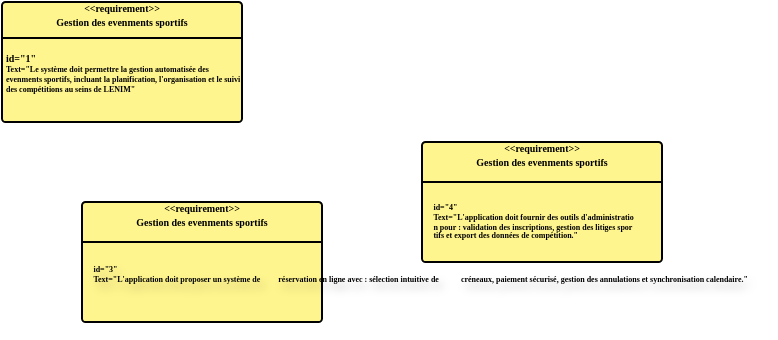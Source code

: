 <mxfile version="26.2.6">
  <diagram id="C5RBs43oDa-KdzZeNtuy" name="Page-1">
    <mxGraphModel dx="298" dy="142" grid="1" gridSize="10" guides="1" tooltips="1" connect="1" arrows="1" fold="1" page="1" pageScale="1" pageWidth="827" pageHeight="1169" math="0" shadow="0">
      <root>
        <mxCell id="WIyWlLk6GJQsqaUBKTNV-0" />
        <mxCell id="WIyWlLk6GJQsqaUBKTNV-1" parent="WIyWlLk6GJQsqaUBKTNV-0" />
        <mxCell id="aKO-nOTtExuXH8D4YMzO-0" value="" style="rounded=1;whiteSpace=wrap;html=1;arcSize=3;strokeColor=default;fillColor=#FFF58E;" vertex="1" parent="WIyWlLk6GJQsqaUBKTNV-1">
          <mxGeometry x="380" y="70" width="120" height="60" as="geometry" />
        </mxCell>
        <mxCell id="aKO-nOTtExuXH8D4YMzO-1" value="" style="endArrow=none;html=1;rounded=0;exitX=0;exitY=0.25;exitDx=0;exitDy=0;entryX=1;entryY=0.25;entryDx=0;entryDy=0;" edge="1" parent="WIyWlLk6GJQsqaUBKTNV-1">
          <mxGeometry width="50" height="50" relative="1" as="geometry">
            <mxPoint x="380.0" y="88" as="sourcePoint" />
            <mxPoint x="500" y="88" as="targetPoint" />
          </mxGeometry>
        </mxCell>
        <UserObject label="&lt;span data-lucid-content=&quot;{&amp;quot;t&amp;quot;:&amp;quot;&lt;&lt;requirement&gt;&gt;&amp;quot;,&amp;quot;m&amp;quot;:[{&amp;quot;s&amp;quot;:0,&amp;quot;n&amp;quot;:&amp;quot;b&amp;quot;,&amp;quot;v&amp;quot;:true,&amp;quot;e&amp;quot;:15},{&amp;quot;s&amp;quot;:0,&amp;quot;n&amp;quot;:&amp;quot;f&amp;quot;,&amp;quot;v&amp;quot;:&amp;quot;Gentium Basic&amp;quot;,&amp;quot;e&amp;quot;:15},{&amp;quot;s&amp;quot;:0,&amp;quot;n&amp;quot;:&amp;quot;fc&amp;quot;,&amp;quot;v&amp;quot;:&amp;quot;Bold&amp;quot;,&amp;quot;e&amp;quot;:15},{&amp;quot;s&amp;quot;:0,&amp;quot;n&amp;quot;:&amp;quot;fid&amp;quot;,&amp;quot;v&amp;quot;:653,&amp;quot;e&amp;quot;:15},{&amp;quot;s&amp;quot;:0,&amp;quot;n&amp;quot;:&amp;quot;fsp&amp;quot;,&amp;quot;v&amp;quot;:&amp;quot;ss_presetShapeStyle1_textStyle&amp;quot;,&amp;quot;e&amp;quot;:15},{&amp;quot;s&amp;quot;:0,&amp;quot;n&amp;quot;:&amp;quot;s&amp;quot;,&amp;quot;v&amp;quot;:8.889,&amp;quot;e&amp;quot;:15}]}&quot; data-lucid-type=&quot;application/vnd.lucid.text&quot;&gt;&lt;span style=&quot;font-weight: bold;&quot;&gt;&amp;lt;&amp;lt;requirement&amp;gt;&amp;gt;&lt;/span&gt;&lt;/span&gt;" id="aKO-nOTtExuXH8D4YMzO-2">
          <mxCell style="text;whiteSpace=wrap;html=1;fontFamily=Georgia;verticalAlign=middle;align=center;fontSize=5;" vertex="1" parent="WIyWlLk6GJQsqaUBKTNV-1">
            <mxGeometry x="410" y="73" width="60" as="geometry" />
          </mxCell>
        </UserObject>
        <UserObject label="&lt;span data-lucid-content=&quot;{&amp;quot;t&amp;quot;:&amp;quot;Gestion des evenments  sportifs&amp;quot;,&amp;quot;m&amp;quot;:[{&amp;quot;s&amp;quot;:0,&amp;quot;n&amp;quot;:&amp;quot;fc&amp;quot;,&amp;quot;v&amp;quot;:&amp;quot;Bold&amp;quot;,&amp;quot;e&amp;quot;:31},{&amp;quot;s&amp;quot;:0,&amp;quot;n&amp;quot;:&amp;quot;fid&amp;quot;,&amp;quot;v&amp;quot;:653,&amp;quot;e&amp;quot;:31},{&amp;quot;s&amp;quot;:0,&amp;quot;n&amp;quot;:&amp;quot;fsp&amp;quot;,&amp;quot;v&amp;quot;:&amp;quot;ss_presetShapeStyle1_textStyle&amp;quot;,&amp;quot;e&amp;quot;:31},{&amp;quot;s&amp;quot;:0,&amp;quot;n&amp;quot;:&amp;quot;b&amp;quot;,&amp;quot;v&amp;quot;:true,&amp;quot;e&amp;quot;:31},{&amp;quot;s&amp;quot;:0,&amp;quot;n&amp;quot;:&amp;quot;f&amp;quot;,&amp;quot;v&amp;quot;:&amp;quot;Gentium Basic&amp;quot;,&amp;quot;e&amp;quot;:31},{&amp;quot;s&amp;quot;:0,&amp;quot;n&amp;quot;:&amp;quot;s&amp;quot;,&amp;quot;v&amp;quot;:8.889,&amp;quot;e&amp;quot;:31},{&amp;quot;s&amp;quot;:0,&amp;quot;n&amp;quot;:&amp;quot;c&amp;quot;,&amp;quot;v&amp;quot;:&amp;quot;#000000ff&amp;quot;,&amp;quot;e&amp;quot;:12},{&amp;quot;s&amp;quot;:22,&amp;quot;n&amp;quot;:&amp;quot;c&amp;quot;,&amp;quot;v&amp;quot;:&amp;quot;#000000ff&amp;quot;,&amp;quot;e&amp;quot;:31}]}&quot; data-lucid-type=&quot;application/vnd.lucid.text&quot;&gt;&lt;span style=&quot;font-weight: bold;&quot;&gt;Gestion des &lt;/span&gt;&lt;span style=&quot;font-weight: bold;&quot;&gt;evenments &lt;/span&gt;&lt;span style=&quot;font-weight: bold;&quot;&gt; sportifs&lt;/span&gt;&lt;/span&gt;" id="aKO-nOTtExuXH8D4YMzO-3">
          <mxCell style="text;whiteSpace=wrap;html=1;fontFamily=Georgia;verticalAlign=middle;align=center;fontSize=5;" vertex="1" parent="WIyWlLk6GJQsqaUBKTNV-1">
            <mxGeometry x="380" y="80" width="120" as="geometry" />
          </mxCell>
        </UserObject>
        <UserObject label="&lt;div&gt;&lt;span data-lucid-content=&quot;{&amp;quot;t&amp;quot;:&amp;quot;Text=\&amp;quot;Le système doit permettre la gestion automatisée des evenments sportifs, incluant la planification, l&#39;organisation et le suivi des compétitions au seins de LENIM\&amp;quot;&amp;quot;,&amp;quot;m&amp;quot;:[{&amp;quot;s&amp;quot;:0,&amp;quot;n&amp;quot;:&amp;quot;a&amp;quot;,&amp;quot;v&amp;quot;:&amp;quot;left&amp;quot;},{&amp;quot;s&amp;quot;:0,&amp;quot;n&amp;quot;:&amp;quot;s&amp;quot;,&amp;quot;v&amp;quot;:6.667,&amp;quot;e&amp;quot;:168},{&amp;quot;s&amp;quot;:0,&amp;quot;n&amp;quot;:&amp;quot;fc&amp;quot;,&amp;quot;v&amp;quot;:&amp;quot;Bold&amp;quot;,&amp;quot;e&amp;quot;:168},{&amp;quot;s&amp;quot;:0,&amp;quot;n&amp;quot;:&amp;quot;f&amp;quot;,&amp;quot;v&amp;quot;:&amp;quot;Bergamo Std&amp;quot;,&amp;quot;e&amp;quot;:168},{&amp;quot;s&amp;quot;:0,&amp;quot;n&amp;quot;:&amp;quot;b&amp;quot;,&amp;quot;v&amp;quot;:true,&amp;quot;e&amp;quot;:168},{&amp;quot;s&amp;quot;:0,&amp;quot;n&amp;quot;:&amp;quot;fid&amp;quot;,&amp;quot;v&amp;quot;:219,&amp;quot;e&amp;quot;:168}]}&quot; data-lucid-type=&quot;application/vnd.lucid.text&quot;&gt;&lt;font style=&quot;font-size: 5px;&quot;&gt;&lt;span style=&quot;&quot; data-lucid-content=&quot;{&amp;quot;t&amp;quot;:&amp;quot;id=\&amp;quot;1\&amp;quot;&amp;quot;,&amp;quot;m&amp;quot;:[{&amp;quot;s&amp;quot;:0,&amp;quot;n&amp;quot;:&amp;quot;a&amp;quot;,&amp;quot;v&amp;quot;:&amp;quot;left&amp;quot;},{&amp;quot;s&amp;quot;:0,&amp;quot;n&amp;quot;:&amp;quot;b&amp;quot;,&amp;quot;v&amp;quot;:true,&amp;quot;e&amp;quot;:6},{&amp;quot;s&amp;quot;:0,&amp;quot;n&amp;quot;:&amp;quot;f&amp;quot;,&amp;quot;v&amp;quot;:&amp;quot;Gentium Basic&amp;quot;,&amp;quot;e&amp;quot;:6},{&amp;quot;s&amp;quot;:0,&amp;quot;n&amp;quot;:&amp;quot;fc&amp;quot;,&amp;quot;v&amp;quot;:&amp;quot;Bold&amp;quot;,&amp;quot;e&amp;quot;:6},{&amp;quot;s&amp;quot;:0,&amp;quot;n&amp;quot;:&amp;quot;fid&amp;quot;,&amp;quot;v&amp;quot;:653,&amp;quot;e&amp;quot;:6},{&amp;quot;s&amp;quot;:0,&amp;quot;n&amp;quot;:&amp;quot;fsp&amp;quot;,&amp;quot;v&amp;quot;:&amp;quot;ss_presetShapeStyle1_textStyle&amp;quot;,&amp;quot;e&amp;quot;:6},{&amp;quot;s&amp;quot;:0,&amp;quot;n&amp;quot;:&amp;quot;s&amp;quot;,&amp;quot;v&amp;quot;:6.667,&amp;quot;e&amp;quot;:6}]}&quot; data-lucid-type=&quot;application/vnd.lucid.text&quot;&gt;&lt;span style=&quot;font-weight: bold;&quot;&gt;&lt;font style=&quot;&quot;&gt;id=&quot;1&quot;&lt;/font&gt;&lt;/span&gt;&lt;/span&gt;&lt;span style=&quot;font-weight: bold;&quot;&gt;&lt;/span&gt;&lt;/font&gt;&lt;/span&gt;&lt;/div&gt;&lt;span data-lucid-content=&quot;{&amp;quot;t&amp;quot;:&amp;quot;Text=\&amp;quot;Le système doit permettre la gestion automatisée des evenments sportifs, incluant la planification, l&#39;organisation et le suivi des compétitions au seins de LENIM\&amp;quot;&amp;quot;,&amp;quot;m&amp;quot;:[{&amp;quot;s&amp;quot;:0,&amp;quot;n&amp;quot;:&amp;quot;a&amp;quot;,&amp;quot;v&amp;quot;:&amp;quot;left&amp;quot;},{&amp;quot;s&amp;quot;:0,&amp;quot;n&amp;quot;:&amp;quot;s&amp;quot;,&amp;quot;v&amp;quot;:6.667,&amp;quot;e&amp;quot;:168},{&amp;quot;s&amp;quot;:0,&amp;quot;n&amp;quot;:&amp;quot;fc&amp;quot;,&amp;quot;v&amp;quot;:&amp;quot;Bold&amp;quot;,&amp;quot;e&amp;quot;:168},{&amp;quot;s&amp;quot;:0,&amp;quot;n&amp;quot;:&amp;quot;f&amp;quot;,&amp;quot;v&amp;quot;:&amp;quot;Bergamo Std&amp;quot;,&amp;quot;e&amp;quot;:168},{&amp;quot;s&amp;quot;:0,&amp;quot;n&amp;quot;:&amp;quot;b&amp;quot;,&amp;quot;v&amp;quot;:true,&amp;quot;e&amp;quot;:168},{&amp;quot;s&amp;quot;:0,&amp;quot;n&amp;quot;:&amp;quot;fid&amp;quot;,&amp;quot;v&amp;quot;:219,&amp;quot;e&amp;quot;:168}]}&quot; data-lucid-type=&quot;application/vnd.lucid.text&quot;&gt;&lt;span style=&quot;font-weight: bold;&quot;&gt;Text=&quot;Le système doit permettre la gestion automatisée des evenments sportifs, incluant la planification, l&#39;organisation et le suivi des compétitions au seins de LENIM&quot;&lt;/span&gt;&lt;/span&gt;" id="aKO-nOTtExuXH8D4YMzO-4">
          <mxCell style="text;whiteSpace=wrap;html=1;fontFamily=Georgia;verticalAlign=middle;align=left;fontSize=4;" vertex="1" parent="WIyWlLk6GJQsqaUBKTNV-1">
            <mxGeometry x="380" y="106" width="120" as="geometry" />
          </mxCell>
        </UserObject>
        <mxCell id="aKO-nOTtExuXH8D4YMzO-30" value="" style="endArrow=none;html=1;rounded=0;exitX=0;exitY=0.25;exitDx=0;exitDy=0;entryX=1;entryY=0.25;entryDx=0;entryDy=0;" edge="1" parent="WIyWlLk6GJQsqaUBKTNV-1">
          <mxGeometry width="50" height="50" relative="1" as="geometry">
            <mxPoint x="590" y="158" as="sourcePoint" />
            <mxPoint x="710" y="158" as="targetPoint" />
          </mxGeometry>
        </mxCell>
        <mxCell id="aKO-nOTtExuXH8D4YMzO-31" value="" style="rounded=1;whiteSpace=wrap;html=1;arcSize=3;strokeColor=default;fillColor=#FFF58E;" vertex="1" parent="WIyWlLk6GJQsqaUBKTNV-1">
          <mxGeometry x="590" y="140" width="120" height="60" as="geometry" />
        </mxCell>
        <UserObject label="&lt;span data-lucid-content=&quot;{&amp;quot;t&amp;quot;:&amp;quot;&lt;&lt;requirement&gt;&gt;&amp;quot;,&amp;quot;m&amp;quot;:[{&amp;quot;s&amp;quot;:0,&amp;quot;n&amp;quot;:&amp;quot;b&amp;quot;,&amp;quot;v&amp;quot;:true,&amp;quot;e&amp;quot;:15},{&amp;quot;s&amp;quot;:0,&amp;quot;n&amp;quot;:&amp;quot;f&amp;quot;,&amp;quot;v&amp;quot;:&amp;quot;Gentium Basic&amp;quot;,&amp;quot;e&amp;quot;:15},{&amp;quot;s&amp;quot;:0,&amp;quot;n&amp;quot;:&amp;quot;fc&amp;quot;,&amp;quot;v&amp;quot;:&amp;quot;Bold&amp;quot;,&amp;quot;e&amp;quot;:15},{&amp;quot;s&amp;quot;:0,&amp;quot;n&amp;quot;:&amp;quot;fid&amp;quot;,&amp;quot;v&amp;quot;:653,&amp;quot;e&amp;quot;:15},{&amp;quot;s&amp;quot;:0,&amp;quot;n&amp;quot;:&amp;quot;fsp&amp;quot;,&amp;quot;v&amp;quot;:&amp;quot;ss_presetShapeStyle1_textStyle&amp;quot;,&amp;quot;e&amp;quot;:15},{&amp;quot;s&amp;quot;:0,&amp;quot;n&amp;quot;:&amp;quot;s&amp;quot;,&amp;quot;v&amp;quot;:8.889,&amp;quot;e&amp;quot;:15}]}&quot; data-lucid-type=&quot;application/vnd.lucid.text&quot;&gt;&lt;span style=&quot;font-weight: bold;&quot;&gt;&amp;lt;&amp;lt;requirement&amp;gt;&amp;gt;&lt;/span&gt;&lt;/span&gt;" id="aKO-nOTtExuXH8D4YMzO-32">
          <mxCell style="text;whiteSpace=wrap;html=1;fontFamily=Georgia;verticalAlign=middle;align=center;fontSize=5;" vertex="1" parent="WIyWlLk6GJQsqaUBKTNV-1">
            <mxGeometry x="620" y="143" width="60" as="geometry" />
          </mxCell>
        </UserObject>
        <UserObject label="&lt;span data-lucid-content=&quot;{&amp;quot;t&amp;quot;:&amp;quot;Gestion des evenments  sportifs&amp;quot;,&amp;quot;m&amp;quot;:[{&amp;quot;s&amp;quot;:0,&amp;quot;n&amp;quot;:&amp;quot;fc&amp;quot;,&amp;quot;v&amp;quot;:&amp;quot;Bold&amp;quot;,&amp;quot;e&amp;quot;:31},{&amp;quot;s&amp;quot;:0,&amp;quot;n&amp;quot;:&amp;quot;fid&amp;quot;,&amp;quot;v&amp;quot;:653,&amp;quot;e&amp;quot;:31},{&amp;quot;s&amp;quot;:0,&amp;quot;n&amp;quot;:&amp;quot;fsp&amp;quot;,&amp;quot;v&amp;quot;:&amp;quot;ss_presetShapeStyle1_textStyle&amp;quot;,&amp;quot;e&amp;quot;:31},{&amp;quot;s&amp;quot;:0,&amp;quot;n&amp;quot;:&amp;quot;b&amp;quot;,&amp;quot;v&amp;quot;:true,&amp;quot;e&amp;quot;:31},{&amp;quot;s&amp;quot;:0,&amp;quot;n&amp;quot;:&amp;quot;f&amp;quot;,&amp;quot;v&amp;quot;:&amp;quot;Gentium Basic&amp;quot;,&amp;quot;e&amp;quot;:31},{&amp;quot;s&amp;quot;:0,&amp;quot;n&amp;quot;:&amp;quot;s&amp;quot;,&amp;quot;v&amp;quot;:8.889,&amp;quot;e&amp;quot;:31},{&amp;quot;s&amp;quot;:0,&amp;quot;n&amp;quot;:&amp;quot;c&amp;quot;,&amp;quot;v&amp;quot;:&amp;quot;#000000ff&amp;quot;,&amp;quot;e&amp;quot;:12},{&amp;quot;s&amp;quot;:22,&amp;quot;n&amp;quot;:&amp;quot;c&amp;quot;,&amp;quot;v&amp;quot;:&amp;quot;#000000ff&amp;quot;,&amp;quot;e&amp;quot;:31}]}&quot; data-lucid-type=&quot;application/vnd.lucid.text&quot;&gt;&lt;span style=&quot;font-weight: bold;&quot;&gt;Gestion des &lt;/span&gt;&lt;span style=&quot;font-weight: bold;&quot;&gt;evenments &lt;/span&gt;&lt;span style=&quot;font-weight: bold;&quot;&gt; sportifs&lt;/span&gt;&lt;/span&gt;" id="aKO-nOTtExuXH8D4YMzO-33">
          <mxCell style="text;whiteSpace=wrap;html=1;fontFamily=Georgia;verticalAlign=middle;align=center;fontSize=5;" vertex="1" parent="WIyWlLk6GJQsqaUBKTNV-1">
            <mxGeometry x="590" y="150" width="120" as="geometry" />
          </mxCell>
        </UserObject>
        <UserObject label="&lt;div style=&quot;overflow: auto; padding: 9.144px 13.716px; text-wrap-mode: wrap; word-break: break-all; margin-top: 0px !important; margin-bottom: 0px !important;&quot;&gt;&lt;b&gt;id=&quot;4&quot;&lt;br&gt;Text=&quot;L&#39;application doit fournir des outils d&#39;administration pour : validation des inscriptions, gestion des litiges sportifs et export des données de compétition.&quot;&lt;/b&gt;&lt;/div&gt;" id="aKO-nOTtExuXH8D4YMzO-34">
          <mxCell style="text;whiteSpace=wrap;html=1;fontFamily=Georgia;verticalAlign=middle;align=left;fontSize=4;fontColor=default;" vertex="1" parent="WIyWlLk6GJQsqaUBKTNV-1">
            <mxGeometry x="580" y="180" width="130" as="geometry" />
          </mxCell>
        </UserObject>
        <mxCell id="aKO-nOTtExuXH8D4YMzO-35" value="" style="endArrow=none;html=1;rounded=0;exitX=0;exitY=0.25;exitDx=0;exitDy=0;entryX=1;entryY=0.25;entryDx=0;entryDy=0;" edge="1" parent="WIyWlLk6GJQsqaUBKTNV-1">
          <mxGeometry width="50" height="50" relative="1" as="geometry">
            <mxPoint x="590" y="160" as="sourcePoint" />
            <mxPoint x="710" y="160" as="targetPoint" />
          </mxGeometry>
        </mxCell>
        <mxCell id="aKO-nOTtExuXH8D4YMzO-36" value="" style="endArrow=none;html=1;rounded=0;exitX=0;exitY=0.25;exitDx=0;exitDy=0;entryX=1;entryY=0.25;entryDx=0;entryDy=0;" edge="1" parent="WIyWlLk6GJQsqaUBKTNV-1">
          <mxGeometry width="50" height="50" relative="1" as="geometry">
            <mxPoint x="420" y="188" as="sourcePoint" />
            <mxPoint x="540" y="188" as="targetPoint" />
          </mxGeometry>
        </mxCell>
        <mxCell id="aKO-nOTtExuXH8D4YMzO-37" value="" style="rounded=1;whiteSpace=wrap;html=1;arcSize=3;strokeColor=default;fillColor=#FFF58E;" vertex="1" parent="WIyWlLk6GJQsqaUBKTNV-1">
          <mxGeometry x="420" y="170" width="120" height="60" as="geometry" />
        </mxCell>
        <UserObject label="&lt;span data-lucid-content=&quot;{&amp;quot;t&amp;quot;:&amp;quot;&lt;&lt;requirement&gt;&gt;&amp;quot;,&amp;quot;m&amp;quot;:[{&amp;quot;s&amp;quot;:0,&amp;quot;n&amp;quot;:&amp;quot;b&amp;quot;,&amp;quot;v&amp;quot;:true,&amp;quot;e&amp;quot;:15},{&amp;quot;s&amp;quot;:0,&amp;quot;n&amp;quot;:&amp;quot;f&amp;quot;,&amp;quot;v&amp;quot;:&amp;quot;Gentium Basic&amp;quot;,&amp;quot;e&amp;quot;:15},{&amp;quot;s&amp;quot;:0,&amp;quot;n&amp;quot;:&amp;quot;fc&amp;quot;,&amp;quot;v&amp;quot;:&amp;quot;Bold&amp;quot;,&amp;quot;e&amp;quot;:15},{&amp;quot;s&amp;quot;:0,&amp;quot;n&amp;quot;:&amp;quot;fid&amp;quot;,&amp;quot;v&amp;quot;:653,&amp;quot;e&amp;quot;:15},{&amp;quot;s&amp;quot;:0,&amp;quot;n&amp;quot;:&amp;quot;fsp&amp;quot;,&amp;quot;v&amp;quot;:&amp;quot;ss_presetShapeStyle1_textStyle&amp;quot;,&amp;quot;e&amp;quot;:15},{&amp;quot;s&amp;quot;:0,&amp;quot;n&amp;quot;:&amp;quot;s&amp;quot;,&amp;quot;v&amp;quot;:8.889,&amp;quot;e&amp;quot;:15}]}&quot; data-lucid-type=&quot;application/vnd.lucid.text&quot;&gt;&lt;span style=&quot;font-weight: bold;&quot;&gt;&amp;lt;&amp;lt;requirement&amp;gt;&amp;gt;&lt;/span&gt;&lt;/span&gt;" id="aKO-nOTtExuXH8D4YMzO-38">
          <mxCell style="text;whiteSpace=wrap;html=1;fontFamily=Georgia;verticalAlign=middle;align=center;fontSize=5;" vertex="1" parent="WIyWlLk6GJQsqaUBKTNV-1">
            <mxGeometry x="450" y="173" width="60" as="geometry" />
          </mxCell>
        </UserObject>
        <UserObject label="&lt;span data-lucid-content=&quot;{&amp;quot;t&amp;quot;:&amp;quot;Gestion des evenments  sportifs&amp;quot;,&amp;quot;m&amp;quot;:[{&amp;quot;s&amp;quot;:0,&amp;quot;n&amp;quot;:&amp;quot;fc&amp;quot;,&amp;quot;v&amp;quot;:&amp;quot;Bold&amp;quot;,&amp;quot;e&amp;quot;:31},{&amp;quot;s&amp;quot;:0,&amp;quot;n&amp;quot;:&amp;quot;fid&amp;quot;,&amp;quot;v&amp;quot;:653,&amp;quot;e&amp;quot;:31},{&amp;quot;s&amp;quot;:0,&amp;quot;n&amp;quot;:&amp;quot;fsp&amp;quot;,&amp;quot;v&amp;quot;:&amp;quot;ss_presetShapeStyle1_textStyle&amp;quot;,&amp;quot;e&amp;quot;:31},{&amp;quot;s&amp;quot;:0,&amp;quot;n&amp;quot;:&amp;quot;b&amp;quot;,&amp;quot;v&amp;quot;:true,&amp;quot;e&amp;quot;:31},{&amp;quot;s&amp;quot;:0,&amp;quot;n&amp;quot;:&amp;quot;f&amp;quot;,&amp;quot;v&amp;quot;:&amp;quot;Gentium Basic&amp;quot;,&amp;quot;e&amp;quot;:31},{&amp;quot;s&amp;quot;:0,&amp;quot;n&amp;quot;:&amp;quot;s&amp;quot;,&amp;quot;v&amp;quot;:8.889,&amp;quot;e&amp;quot;:31},{&amp;quot;s&amp;quot;:0,&amp;quot;n&amp;quot;:&amp;quot;c&amp;quot;,&amp;quot;v&amp;quot;:&amp;quot;#000000ff&amp;quot;,&amp;quot;e&amp;quot;:12},{&amp;quot;s&amp;quot;:22,&amp;quot;n&amp;quot;:&amp;quot;c&amp;quot;,&amp;quot;v&amp;quot;:&amp;quot;#000000ff&amp;quot;,&amp;quot;e&amp;quot;:31}]}&quot; data-lucid-type=&quot;application/vnd.lucid.text&quot;&gt;&lt;span style=&quot;font-weight: bold;&quot;&gt;Gestion des &lt;/span&gt;&lt;span style=&quot;font-weight: bold;&quot;&gt;evenments &lt;/span&gt;&lt;span style=&quot;font-weight: bold;&quot;&gt; sportifs&lt;/span&gt;&lt;/span&gt;" id="aKO-nOTtExuXH8D4YMzO-39">
          <mxCell style="text;whiteSpace=wrap;html=1;fontFamily=Georgia;verticalAlign=middle;align=center;fontSize=5;" vertex="1" parent="WIyWlLk6GJQsqaUBKTNV-1">
            <mxGeometry x="420" y="180" width="120" as="geometry" />
          </mxCell>
        </UserObject>
        <mxCell id="aKO-nOTtExuXH8D4YMzO-41" value="" style="endArrow=none;html=1;rounded=0;exitX=0;exitY=0.25;exitDx=0;exitDy=0;entryX=1;entryY=0.25;entryDx=0;entryDy=0;" edge="1" parent="WIyWlLk6GJQsqaUBKTNV-1">
          <mxGeometry width="50" height="50" relative="1" as="geometry">
            <mxPoint x="420" y="190" as="sourcePoint" />
            <mxPoint x="540" y="190" as="targetPoint" />
          </mxGeometry>
        </mxCell>
        <mxCell id="aKO-nOTtExuXH8D4YMzO-44" value="&lt;br&gt;&lt;div&gt;&lt;pre style=&quot;overflow: auto; padding: 9.144px 13.716px; text-wrap-mode: wrap; word-break: break-all; margin-top: 0px !important; margin-bottom: 0px !important;&quot;&gt;&lt;font face=&quot;Georgia&quot;&gt;&lt;b&gt;&lt;span&gt;&lt;br&gt;id=&quot;3&quot;&lt;br&gt;&lt;/span&gt;Text=&quot;L&#39;application doit proposer un système de         réservation en ligne avec : sélection intuitive de           créneaux, paiement sécurisé, gestion des annulations et synchronisation calendaire.&quot;&lt;br&gt;&lt;/b&gt;&lt;/font&gt;&lt;/pre&gt;&lt;div&gt;&lt;br style=&quot;font-family: Georgia;&quot;&gt;&lt;/div&gt;&lt;/div&gt;" style="text;html=1;align=left;verticalAlign=middle;whiteSpace=wrap;rounded=0;textShadow=1;fontColor=default;fontSize=4;" vertex="1" parent="WIyWlLk6GJQsqaUBKTNV-1">
          <mxGeometry x="410" y="170" width="140" height="68" as="geometry" />
        </mxCell>
      </root>
    </mxGraphModel>
  </diagram>
</mxfile>

